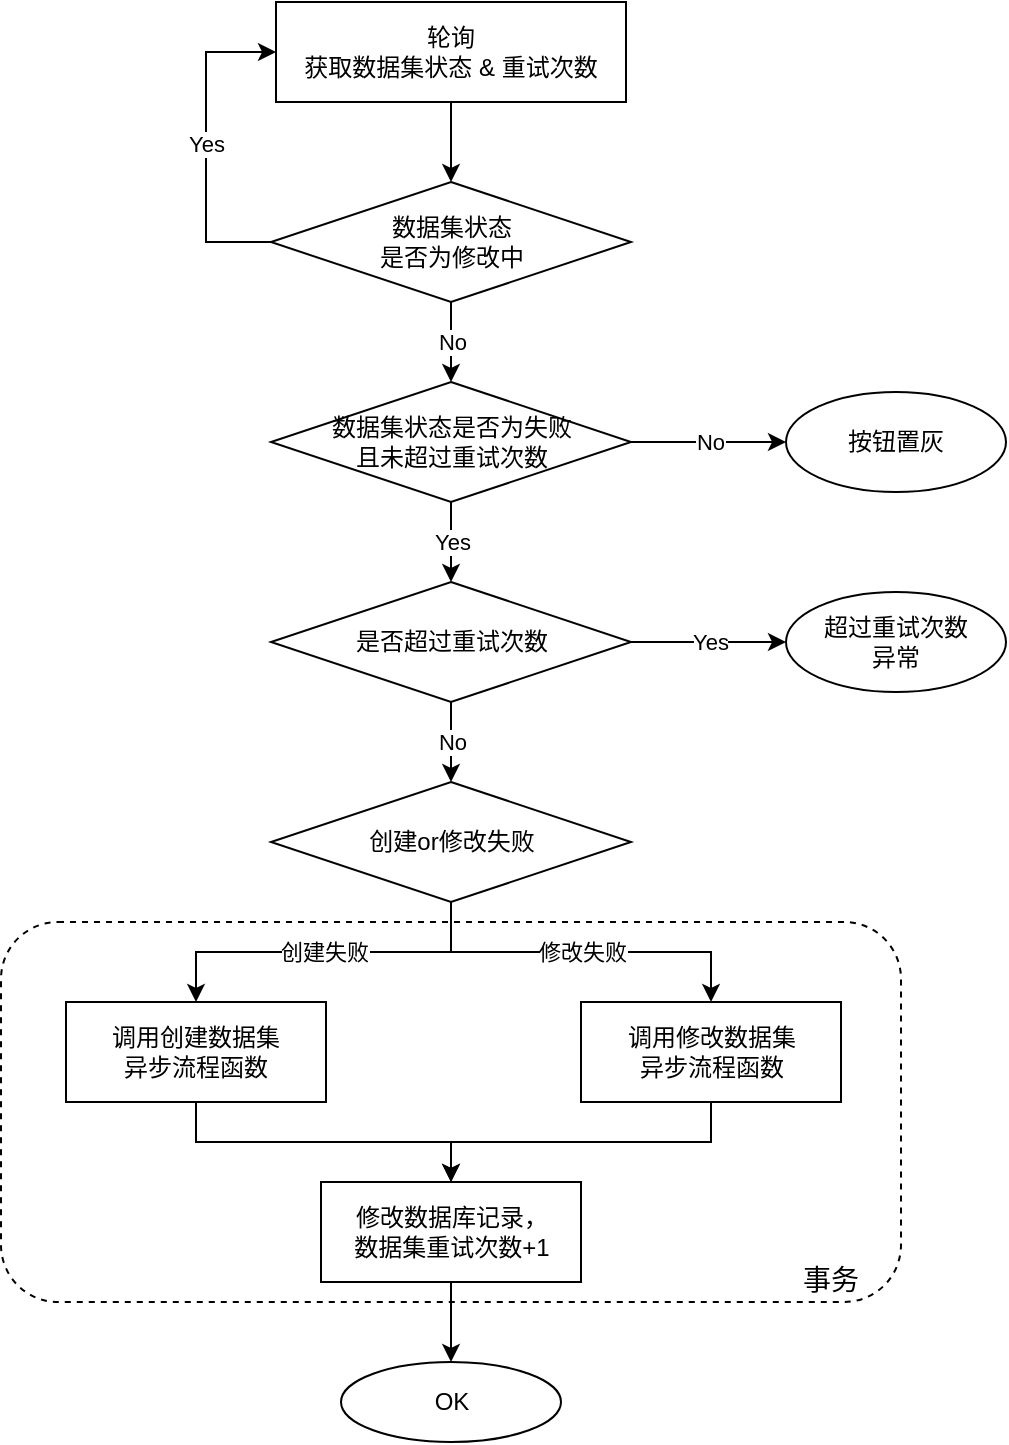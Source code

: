 <mxfile version="13.7.5" type="github">
  <diagram id="4Vgze0HB54IaDGd2Hhrv" name="Page-1">
    <mxGraphModel dx="946" dy="1708" grid="1" gridSize="10" guides="1" tooltips="1" connect="1" arrows="1" fold="1" page="1" pageScale="1" pageWidth="827" pageHeight="1169" math="0" shadow="0">
      <root>
        <mxCell id="0" />
        <mxCell id="1" parent="0" />
        <mxCell id="0V_e4BZIgl9yRD3JLTtG-28" value="&lt;font style=&quot;font-size: 14px&quot;&gt;&amp;nbsp; &amp;nbsp; &amp;nbsp;事务&amp;nbsp; &amp;nbsp; &amp;nbsp;&lt;/font&gt;" style="rounded=1;whiteSpace=wrap;html=1;align=right;labelBackgroundColor=none;fillColor=none;dashed=1;verticalAlign=bottom;" vertex="1" parent="1">
          <mxGeometry x="157.5" y="420" width="450" height="190" as="geometry" />
        </mxCell>
        <mxCell id="0V_e4BZIgl9yRD3JLTtG-18" value="Yes" style="edgeStyle=orthogonalEdgeStyle;rounded=0;orthogonalLoop=1;jettySize=auto;html=1;exitX=0.5;exitY=1;exitDx=0;exitDy=0;entryX=0.5;entryY=0;entryDx=0;entryDy=0;" edge="1" parent="1" source="0V_e4BZIgl9yRD3JLTtG-1" target="0V_e4BZIgl9yRD3JLTtG-7">
          <mxGeometry relative="1" as="geometry" />
        </mxCell>
        <mxCell id="0V_e4BZIgl9yRD3JLTtG-20" value="No" style="edgeStyle=orthogonalEdgeStyle;rounded=0;orthogonalLoop=1;jettySize=auto;html=1;exitX=1;exitY=0.5;exitDx=0;exitDy=0;entryX=0;entryY=0.5;entryDx=0;entryDy=0;" edge="1" parent="1" source="0V_e4BZIgl9yRD3JLTtG-1" target="0V_e4BZIgl9yRD3JLTtG-21">
          <mxGeometry relative="1" as="geometry">
            <mxPoint x="530" y="180" as="targetPoint" />
          </mxGeometry>
        </mxCell>
        <mxCell id="0V_e4BZIgl9yRD3JLTtG-1" value="数据集状态是否为失败&lt;br&gt;且未超过重试次数" style="rhombus;whiteSpace=wrap;html=1;" vertex="1" parent="1">
          <mxGeometry x="292.5" y="150" width="180" height="60" as="geometry" />
        </mxCell>
        <mxCell id="0V_e4BZIgl9yRD3JLTtG-27" style="edgeStyle=orthogonalEdgeStyle;rounded=0;orthogonalLoop=1;jettySize=auto;html=1;exitX=0.5;exitY=1;exitDx=0;exitDy=0;entryX=0.5;entryY=0;entryDx=0;entryDy=0;" edge="1" parent="1" source="0V_e4BZIgl9yRD3JLTtG-3" target="0V_e4BZIgl9yRD3JLTtG-23">
          <mxGeometry relative="1" as="geometry" />
        </mxCell>
        <mxCell id="0V_e4BZIgl9yRD3JLTtG-3" value="&lt;div style=&quot;&quot;&gt;&lt;span&gt;轮询&lt;/span&gt;&lt;/div&gt;&lt;div style=&quot;&quot;&gt;&lt;span&gt;获取数据集状态 &amp;amp; 重试次数&lt;/span&gt;&lt;br&gt;&lt;/div&gt;" style="rounded=0;whiteSpace=wrap;html=1;align=center;" vertex="1" parent="1">
          <mxGeometry x="295" y="-40" width="175" height="50" as="geometry" />
        </mxCell>
        <mxCell id="0V_e4BZIgl9yRD3JLTtG-15" style="edgeStyle=orthogonalEdgeStyle;rounded=0;orthogonalLoop=1;jettySize=auto;html=1;exitX=0.5;exitY=1;exitDx=0;exitDy=0;entryX=0.5;entryY=0;entryDx=0;entryDy=0;" edge="1" parent="1" source="0V_e4BZIgl9yRD3JLTtG-6" target="0V_e4BZIgl9yRD3JLTtG-10">
          <mxGeometry relative="1" as="geometry">
            <mxPoint x="390" y="540" as="targetPoint" />
          </mxGeometry>
        </mxCell>
        <mxCell id="0V_e4BZIgl9yRD3JLTtG-6" value="调用创建数据集&lt;br&gt;异步流程函数" style="rounded=0;whiteSpace=wrap;html=1;" vertex="1" parent="1">
          <mxGeometry x="190" y="460" width="130" height="50" as="geometry" />
        </mxCell>
        <mxCell id="0V_e4BZIgl9yRD3JLTtG-17" value="Yes" style="edgeStyle=orthogonalEdgeStyle;rounded=0;orthogonalLoop=1;jettySize=auto;html=1;exitX=1;exitY=0.5;exitDx=0;exitDy=0;entryX=0;entryY=0.5;entryDx=0;entryDy=0;" edge="1" parent="1" source="0V_e4BZIgl9yRD3JLTtG-7" target="0V_e4BZIgl9yRD3JLTtG-16">
          <mxGeometry relative="1" as="geometry" />
        </mxCell>
        <mxCell id="0V_e4BZIgl9yRD3JLTtG-19" value="No" style="edgeStyle=orthogonalEdgeStyle;rounded=0;orthogonalLoop=1;jettySize=auto;html=1;exitX=0.5;exitY=1;exitDx=0;exitDy=0;entryX=0.5;entryY=0;entryDx=0;entryDy=0;" edge="1" parent="1" source="0V_e4BZIgl9yRD3JLTtG-7" target="0V_e4BZIgl9yRD3JLTtG-8">
          <mxGeometry relative="1" as="geometry" />
        </mxCell>
        <mxCell id="0V_e4BZIgl9yRD3JLTtG-7" value="是否超过重试次数" style="rhombus;whiteSpace=wrap;html=1;" vertex="1" parent="1">
          <mxGeometry x="292.5" y="250" width="180" height="60" as="geometry" />
        </mxCell>
        <mxCell id="0V_e4BZIgl9yRD3JLTtG-12" value="创建失败" style="edgeStyle=orthogonalEdgeStyle;rounded=0;orthogonalLoop=1;jettySize=auto;html=1;exitX=0.5;exitY=1;exitDx=0;exitDy=0;entryX=0.5;entryY=0;entryDx=0;entryDy=0;" edge="1" parent="1" source="0V_e4BZIgl9yRD3JLTtG-8" target="0V_e4BZIgl9yRD3JLTtG-6">
          <mxGeometry relative="1" as="geometry" />
        </mxCell>
        <mxCell id="0V_e4BZIgl9yRD3JLTtG-13" value="修改失败" style="edgeStyle=orthogonalEdgeStyle;rounded=0;orthogonalLoop=1;jettySize=auto;html=1;entryX=0.5;entryY=0;entryDx=0;entryDy=0;" edge="1" parent="1" source="0V_e4BZIgl9yRD3JLTtG-8" target="0V_e4BZIgl9yRD3JLTtG-9">
          <mxGeometry relative="1" as="geometry" />
        </mxCell>
        <mxCell id="0V_e4BZIgl9yRD3JLTtG-8" value="创建or修改失败" style="rhombus;whiteSpace=wrap;html=1;" vertex="1" parent="1">
          <mxGeometry x="292.5" y="350" width="180" height="60" as="geometry" />
        </mxCell>
        <mxCell id="0V_e4BZIgl9yRD3JLTtG-14" style="edgeStyle=orthogonalEdgeStyle;rounded=0;orthogonalLoop=1;jettySize=auto;html=1;exitX=0.5;exitY=1;exitDx=0;exitDy=0;entryX=0.5;entryY=0;entryDx=0;entryDy=0;" edge="1" parent="1" source="0V_e4BZIgl9yRD3JLTtG-9" target="0V_e4BZIgl9yRD3JLTtG-10">
          <mxGeometry relative="1" as="geometry" />
        </mxCell>
        <mxCell id="0V_e4BZIgl9yRD3JLTtG-9" value="调用修改数据集&lt;br&gt;异步流程函数" style="rounded=0;whiteSpace=wrap;html=1;" vertex="1" parent="1">
          <mxGeometry x="447.5" y="460" width="130" height="50" as="geometry" />
        </mxCell>
        <mxCell id="0V_e4BZIgl9yRD3JLTtG-30" style="edgeStyle=orthogonalEdgeStyle;rounded=0;orthogonalLoop=1;jettySize=auto;html=1;exitX=0.5;exitY=1;exitDx=0;exitDy=0;fontColor=#000000;" edge="1" parent="1" source="0V_e4BZIgl9yRD3JLTtG-10" target="0V_e4BZIgl9yRD3JLTtG-29">
          <mxGeometry relative="1" as="geometry" />
        </mxCell>
        <mxCell id="0V_e4BZIgl9yRD3JLTtG-10" value="修改数据库记录，&lt;br&gt;数据集重试次数+1" style="rounded=0;whiteSpace=wrap;html=1;" vertex="1" parent="1">
          <mxGeometry x="317.5" y="550" width="130" height="50" as="geometry" />
        </mxCell>
        <mxCell id="0V_e4BZIgl9yRD3JLTtG-16" value="超过重试次数&lt;br&gt;异常" style="ellipse;whiteSpace=wrap;html=1;" vertex="1" parent="1">
          <mxGeometry x="550" y="255" width="110" height="50" as="geometry" />
        </mxCell>
        <mxCell id="0V_e4BZIgl9yRD3JLTtG-21" value="按钮置灰" style="ellipse;whiteSpace=wrap;html=1;" vertex="1" parent="1">
          <mxGeometry x="550" y="155" width="110" height="50" as="geometry" />
        </mxCell>
        <mxCell id="0V_e4BZIgl9yRD3JLTtG-24" value="Yes" style="edgeStyle=orthogonalEdgeStyle;rounded=0;orthogonalLoop=1;jettySize=auto;html=1;exitX=0;exitY=0.5;exitDx=0;exitDy=0;entryX=0;entryY=0.5;entryDx=0;entryDy=0;" edge="1" parent="1" source="0V_e4BZIgl9yRD3JLTtG-23" target="0V_e4BZIgl9yRD3JLTtG-3">
          <mxGeometry relative="1" as="geometry">
            <Array as="points">
              <mxPoint x="260" y="80" />
              <mxPoint x="260" y="-15" />
            </Array>
          </mxGeometry>
        </mxCell>
        <mxCell id="0V_e4BZIgl9yRD3JLTtG-26" value="No" style="edgeStyle=orthogonalEdgeStyle;rounded=0;orthogonalLoop=1;jettySize=auto;html=1;exitX=0.5;exitY=1;exitDx=0;exitDy=0;entryX=0.5;entryY=0;entryDx=0;entryDy=0;" edge="1" parent="1" source="0V_e4BZIgl9yRD3JLTtG-23" target="0V_e4BZIgl9yRD3JLTtG-1">
          <mxGeometry relative="1" as="geometry" />
        </mxCell>
        <mxCell id="0V_e4BZIgl9yRD3JLTtG-23" value="数据集状态&lt;br&gt;是否为修改中" style="rhombus;whiteSpace=wrap;html=1;" vertex="1" parent="1">
          <mxGeometry x="292.5" y="50" width="180" height="60" as="geometry" />
        </mxCell>
        <mxCell id="0V_e4BZIgl9yRD3JLTtG-29" value="OK" style="ellipse;whiteSpace=wrap;html=1;" vertex="1" parent="1">
          <mxGeometry x="327.5" y="640" width="110" height="40" as="geometry" />
        </mxCell>
      </root>
    </mxGraphModel>
  </diagram>
</mxfile>
